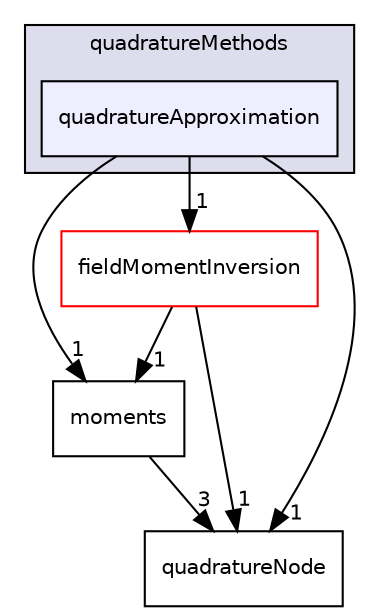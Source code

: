 digraph "quadratureApproximation" {
  bgcolor=transparent;
  compound=true
  node [ fontsize="10", fontname="Helvetica"];
  edge [ labelfontsize="10", labelfontname="Helvetica"];
  subgraph clusterdir_259a5a6e928303d9988273e835fb5828 {
    graph [ bgcolor="#ddddee", pencolor="black", label="quadratureMethods" fontname="Helvetica", fontsize="10", URL="dir_259a5a6e928303d9988273e835fb5828.html"]
  dir_9d10a745d1d113d9472c5830c2cbe4f5 [shape=box, label="quadratureApproximation", style="filled", fillcolor="#eeeeff", pencolor="black", URL="dir_9d10a745d1d113d9472c5830c2cbe4f5.html"];
  }
  dir_17a6c3d0f5fde6543c26c10fa938ae5d [shape=box label="moments" URL="dir_17a6c3d0f5fde6543c26c10fa938ae5d.html"];
  dir_db960164ea42c42a422c08f487d84e08 [shape=box label="fieldMomentInversion" color="red" URL="dir_db960164ea42c42a422c08f487d84e08.html"];
  dir_48cba3f3a1194fdbaf1cf859d335accc [shape=box label="quadratureNode" URL="dir_48cba3f3a1194fdbaf1cf859d335accc.html"];
  dir_17a6c3d0f5fde6543c26c10fa938ae5d->dir_48cba3f3a1194fdbaf1cf859d335accc [headlabel="3", labeldistance=1.5 headhref="dir_000061_000078.html"];
  dir_9d10a745d1d113d9472c5830c2cbe4f5->dir_17a6c3d0f5fde6543c26c10fa938ae5d [headlabel="1", labeldistance=1.5 headhref="dir_000077_000061.html"];
  dir_9d10a745d1d113d9472c5830c2cbe4f5->dir_db960164ea42c42a422c08f487d84e08 [headlabel="1", labeldistance=1.5 headhref="dir_000077_000008.html"];
  dir_9d10a745d1d113d9472c5830c2cbe4f5->dir_48cba3f3a1194fdbaf1cf859d335accc [headlabel="1", labeldistance=1.5 headhref="dir_000077_000078.html"];
  dir_db960164ea42c42a422c08f487d84e08->dir_17a6c3d0f5fde6543c26c10fa938ae5d [headlabel="1", labeldistance=1.5 headhref="dir_000008_000061.html"];
  dir_db960164ea42c42a422c08f487d84e08->dir_48cba3f3a1194fdbaf1cf859d335accc [headlabel="1", labeldistance=1.5 headhref="dir_000008_000078.html"];
}
